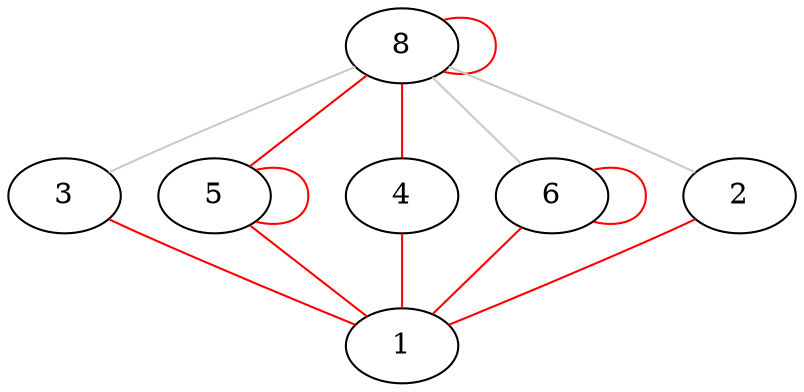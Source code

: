 graph contactGraph {
    "8" -- "3" [color="0.2 0.05 0.8"];
    "5" -- "5" [color=red];
    "8" -- "8" [color=red];
    "4" -- "1" [color=red];
    "8" -- "4" [color=red];
    "8" -- "5" [color=red];
    "6" -- "1" [color=red];
    "8" -- "6" [color="0.2 0.05 0.8"];
    "2" -- "1" [color=red];
    "8" -- "2" [color="0.2 0.05 0.8"];
    "6" -- "6" [color=red];
    "3" -- "1" [color=red];
    "5" -- "1" [color=red];
}
